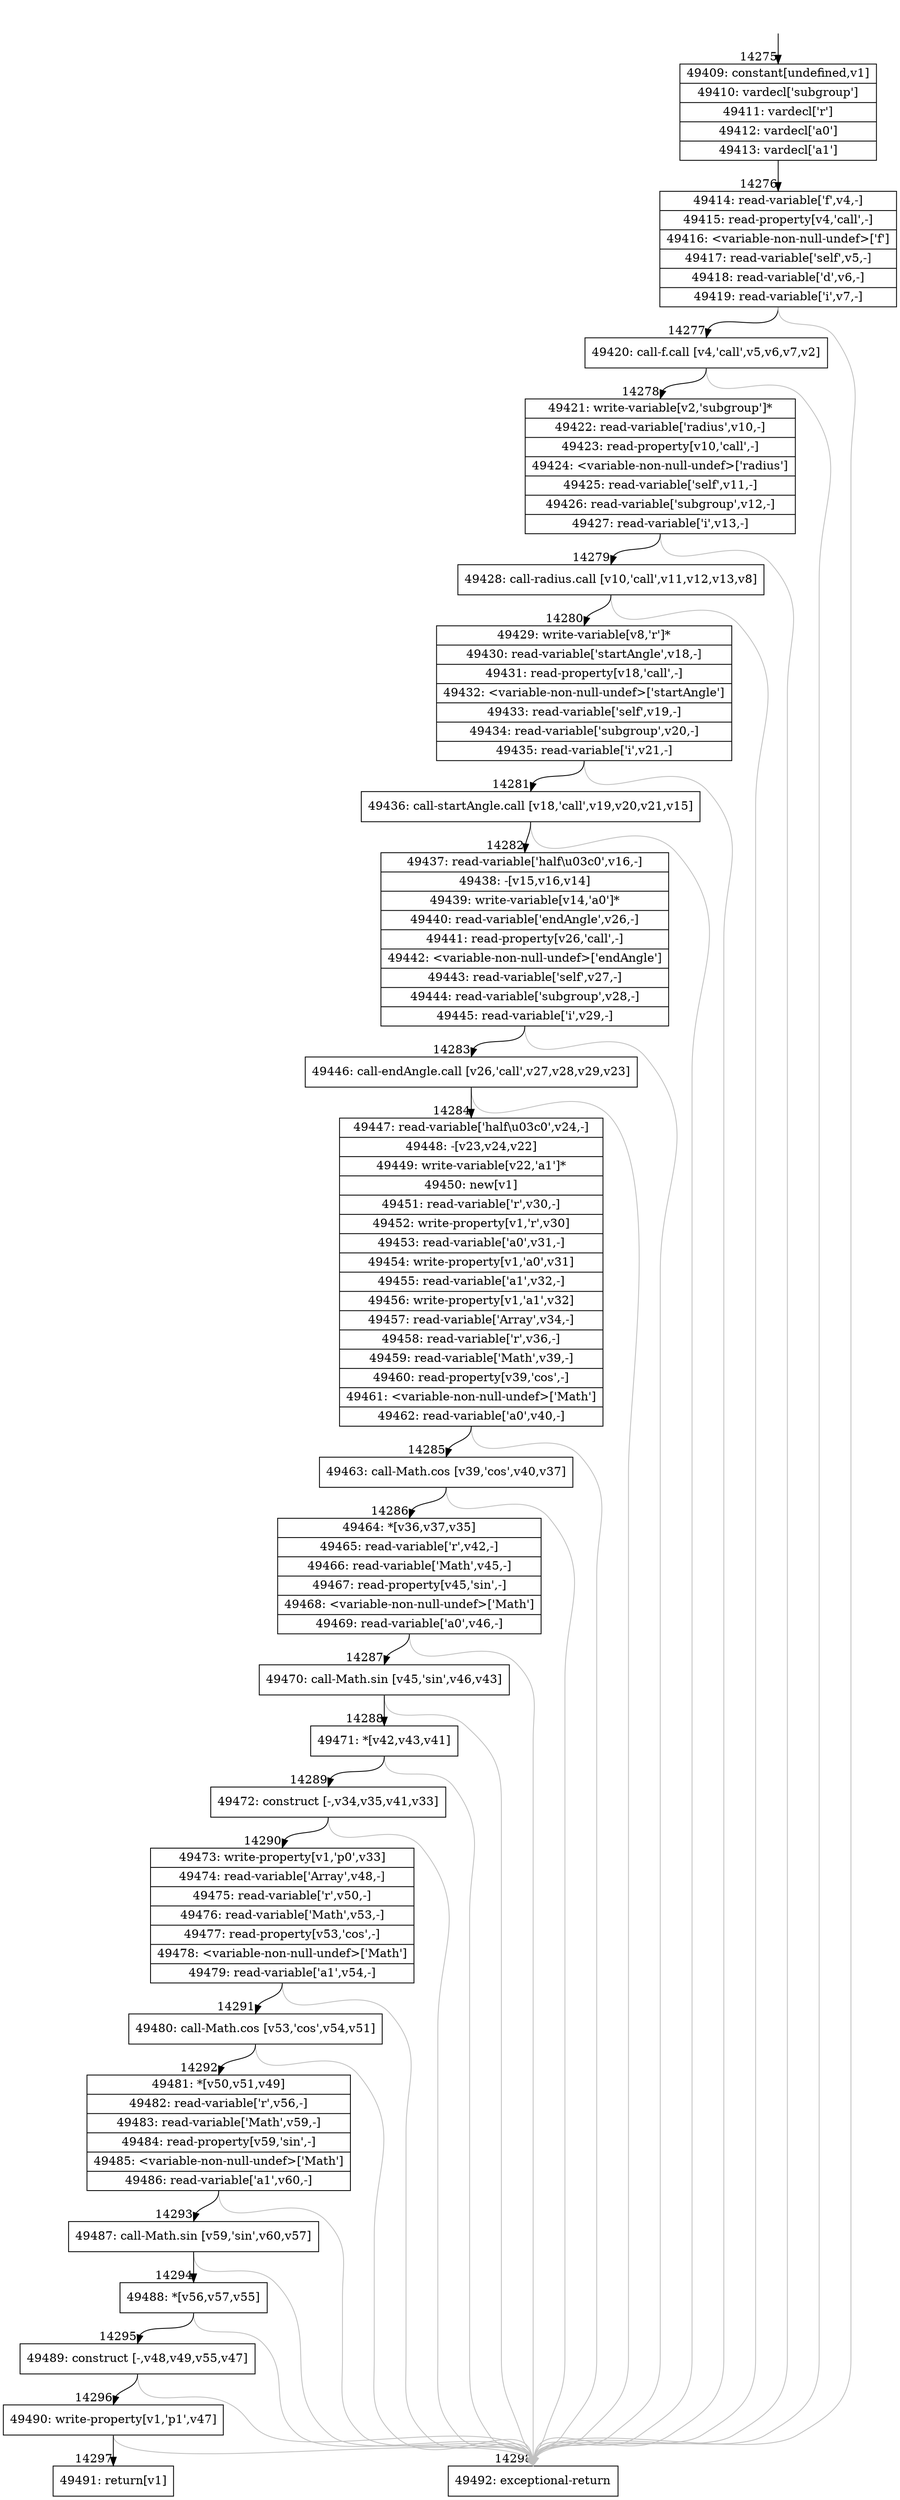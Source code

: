digraph {
rankdir="TD"
BB_entry1318[shape=none,label=""];
BB_entry1318 -> BB14275 [tailport=s, headport=n, headlabel="    14275"]
BB14275 [shape=record label="{49409: constant[undefined,v1]|49410: vardecl['subgroup']|49411: vardecl['r']|49412: vardecl['a0']|49413: vardecl['a1']}" ] 
BB14275 -> BB14276 [tailport=s, headport=n, headlabel="      14276"]
BB14276 [shape=record label="{49414: read-variable['f',v4,-]|49415: read-property[v4,'call',-]|49416: \<variable-non-null-undef\>['f']|49417: read-variable['self',v5,-]|49418: read-variable['d',v6,-]|49419: read-variable['i',v7,-]}" ] 
BB14276 -> BB14277 [tailport=s, headport=n, headlabel="      14277"]
BB14276 -> BB14298 [tailport=s, headport=n, color=gray, headlabel="      14298"]
BB14277 [shape=record label="{49420: call-f.call [v4,'call',v5,v6,v7,v2]}" ] 
BB14277 -> BB14278 [tailport=s, headport=n, headlabel="      14278"]
BB14277 -> BB14298 [tailport=s, headport=n, color=gray]
BB14278 [shape=record label="{49421: write-variable[v2,'subgroup']*|49422: read-variable['radius',v10,-]|49423: read-property[v10,'call',-]|49424: \<variable-non-null-undef\>['radius']|49425: read-variable['self',v11,-]|49426: read-variable['subgroup',v12,-]|49427: read-variable['i',v13,-]}" ] 
BB14278 -> BB14279 [tailport=s, headport=n, headlabel="      14279"]
BB14278 -> BB14298 [tailport=s, headport=n, color=gray]
BB14279 [shape=record label="{49428: call-radius.call [v10,'call',v11,v12,v13,v8]}" ] 
BB14279 -> BB14280 [tailport=s, headport=n, headlabel="      14280"]
BB14279 -> BB14298 [tailport=s, headport=n, color=gray]
BB14280 [shape=record label="{49429: write-variable[v8,'r']*|49430: read-variable['startAngle',v18,-]|49431: read-property[v18,'call',-]|49432: \<variable-non-null-undef\>['startAngle']|49433: read-variable['self',v19,-]|49434: read-variable['subgroup',v20,-]|49435: read-variable['i',v21,-]}" ] 
BB14280 -> BB14281 [tailport=s, headport=n, headlabel="      14281"]
BB14280 -> BB14298 [tailport=s, headport=n, color=gray]
BB14281 [shape=record label="{49436: call-startAngle.call [v18,'call',v19,v20,v21,v15]}" ] 
BB14281 -> BB14282 [tailport=s, headport=n, headlabel="      14282"]
BB14281 -> BB14298 [tailport=s, headport=n, color=gray]
BB14282 [shape=record label="{49437: read-variable['half\\u03c0',v16,-]|49438: -[v15,v16,v14]|49439: write-variable[v14,'a0']*|49440: read-variable['endAngle',v26,-]|49441: read-property[v26,'call',-]|49442: \<variable-non-null-undef\>['endAngle']|49443: read-variable['self',v27,-]|49444: read-variable['subgroup',v28,-]|49445: read-variable['i',v29,-]}" ] 
BB14282 -> BB14283 [tailport=s, headport=n, headlabel="      14283"]
BB14282 -> BB14298 [tailport=s, headport=n, color=gray]
BB14283 [shape=record label="{49446: call-endAngle.call [v26,'call',v27,v28,v29,v23]}" ] 
BB14283 -> BB14284 [tailport=s, headport=n, headlabel="      14284"]
BB14283 -> BB14298 [tailport=s, headport=n, color=gray]
BB14284 [shape=record label="{49447: read-variable['half\\u03c0',v24,-]|49448: -[v23,v24,v22]|49449: write-variable[v22,'a1']*|49450: new[v1]|49451: read-variable['r',v30,-]|49452: write-property[v1,'r',v30]|49453: read-variable['a0',v31,-]|49454: write-property[v1,'a0',v31]|49455: read-variable['a1',v32,-]|49456: write-property[v1,'a1',v32]|49457: read-variable['Array',v34,-]|49458: read-variable['r',v36,-]|49459: read-variable['Math',v39,-]|49460: read-property[v39,'cos',-]|49461: \<variable-non-null-undef\>['Math']|49462: read-variable['a0',v40,-]}" ] 
BB14284 -> BB14285 [tailport=s, headport=n, headlabel="      14285"]
BB14284 -> BB14298 [tailport=s, headport=n, color=gray]
BB14285 [shape=record label="{49463: call-Math.cos [v39,'cos',v40,v37]}" ] 
BB14285 -> BB14286 [tailport=s, headport=n, headlabel="      14286"]
BB14285 -> BB14298 [tailport=s, headport=n, color=gray]
BB14286 [shape=record label="{49464: *[v36,v37,v35]|49465: read-variable['r',v42,-]|49466: read-variable['Math',v45,-]|49467: read-property[v45,'sin',-]|49468: \<variable-non-null-undef\>['Math']|49469: read-variable['a0',v46,-]}" ] 
BB14286 -> BB14287 [tailport=s, headport=n, headlabel="      14287"]
BB14286 -> BB14298 [tailport=s, headport=n, color=gray]
BB14287 [shape=record label="{49470: call-Math.sin [v45,'sin',v46,v43]}" ] 
BB14287 -> BB14288 [tailport=s, headport=n, headlabel="      14288"]
BB14287 -> BB14298 [tailport=s, headport=n, color=gray]
BB14288 [shape=record label="{49471: *[v42,v43,v41]}" ] 
BB14288 -> BB14289 [tailport=s, headport=n, headlabel="      14289"]
BB14288 -> BB14298 [tailport=s, headport=n, color=gray]
BB14289 [shape=record label="{49472: construct [-,v34,v35,v41,v33]}" ] 
BB14289 -> BB14290 [tailport=s, headport=n, headlabel="      14290"]
BB14289 -> BB14298 [tailport=s, headport=n, color=gray]
BB14290 [shape=record label="{49473: write-property[v1,'p0',v33]|49474: read-variable['Array',v48,-]|49475: read-variable['r',v50,-]|49476: read-variable['Math',v53,-]|49477: read-property[v53,'cos',-]|49478: \<variable-non-null-undef\>['Math']|49479: read-variable['a1',v54,-]}" ] 
BB14290 -> BB14291 [tailport=s, headport=n, headlabel="      14291"]
BB14290 -> BB14298 [tailport=s, headport=n, color=gray]
BB14291 [shape=record label="{49480: call-Math.cos [v53,'cos',v54,v51]}" ] 
BB14291 -> BB14292 [tailport=s, headport=n, headlabel="      14292"]
BB14291 -> BB14298 [tailport=s, headport=n, color=gray]
BB14292 [shape=record label="{49481: *[v50,v51,v49]|49482: read-variable['r',v56,-]|49483: read-variable['Math',v59,-]|49484: read-property[v59,'sin',-]|49485: \<variable-non-null-undef\>['Math']|49486: read-variable['a1',v60,-]}" ] 
BB14292 -> BB14293 [tailport=s, headport=n, headlabel="      14293"]
BB14292 -> BB14298 [tailport=s, headport=n, color=gray]
BB14293 [shape=record label="{49487: call-Math.sin [v59,'sin',v60,v57]}" ] 
BB14293 -> BB14294 [tailport=s, headport=n, headlabel="      14294"]
BB14293 -> BB14298 [tailport=s, headport=n, color=gray]
BB14294 [shape=record label="{49488: *[v56,v57,v55]}" ] 
BB14294 -> BB14295 [tailport=s, headport=n, headlabel="      14295"]
BB14294 -> BB14298 [tailport=s, headport=n, color=gray]
BB14295 [shape=record label="{49489: construct [-,v48,v49,v55,v47]}" ] 
BB14295 -> BB14296 [tailport=s, headport=n, headlabel="      14296"]
BB14295 -> BB14298 [tailport=s, headport=n, color=gray]
BB14296 [shape=record label="{49490: write-property[v1,'p1',v47]}" ] 
BB14296 -> BB14297 [tailport=s, headport=n, headlabel="      14297"]
BB14296 -> BB14298 [tailport=s, headport=n, color=gray]
BB14297 [shape=record label="{49491: return[v1]}" ] 
BB14298 [shape=record label="{49492: exceptional-return}" ] 
//#$~ 8452
}
